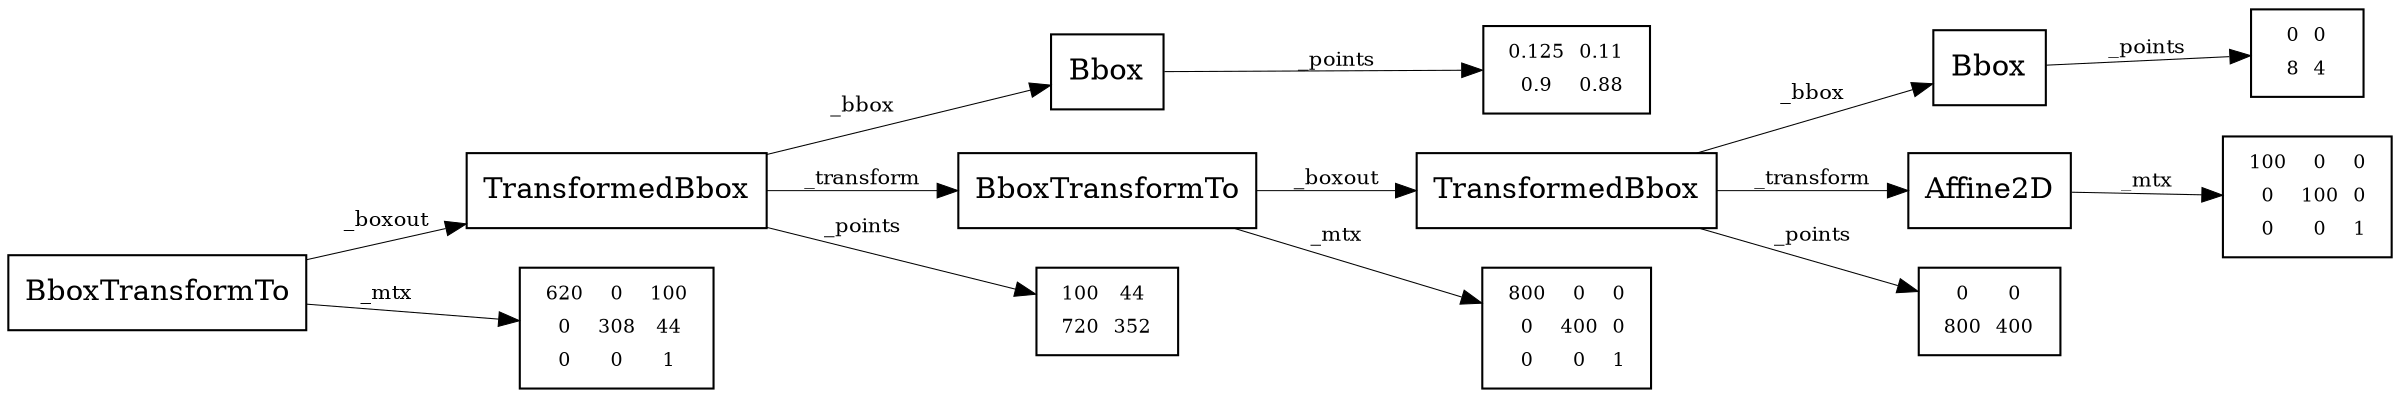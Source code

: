 digraph structs {
rankdir="LR";        
node [shape=record,style=filled];
edge [fontsize=10, penwidth=0.5];
obj_3210794188136[label="BboxTransformTo",fillcolor=white];
obj_3210794187968[label="TransformedBbox",fillcolor=white];
obj_3210794187744[label="Bbox",fillcolor=white];
obj_3210794183136[label=<<table border="0"><tr><td>0.125</td><td>0.11</td></tr><tr><td>0.9</td><td>0.88</td></tr></table>>,fillcolor=white, fontsize=9];
obj_3210794187744 -> obj_3210794183136[label="_points",style=solid];
obj_3210794187968 -> obj_3210794187744[label="_bbox",style=solid];
obj_3210794186176[label="BboxTransformTo",fillcolor=white];
obj_3210794186120[label="TransformedBbox",fillcolor=white];
obj_3210794186008[label="Bbox",fillcolor=white];
obj_3210793201216[label=<<table border="0"><tr><td>0</td><td>0</td></tr><tr><td>8</td><td>4</td></tr></table>>,fillcolor=white, fontsize=9];
obj_3210794186008 -> obj_3210793201216[label="_points",style=solid];
obj_3210794186120 -> obj_3210794186008[label="_bbox",style=solid];
obj_3210794186064[label="Affine2D",fillcolor=white];
obj_3210812216064[label=<<table border="0"><tr><td>100</td><td>0</td><td>0</td></tr><tr><td>0</td><td>100</td><td>0</td></tr><tr><td>0</td><td>0</td><td>1</td></tr></table>>,fillcolor=white, fontsize=9];
obj_3210794186064 -> obj_3210812216064[label="_mtx",style=solid];
obj_3210794186120 -> obj_3210794186064[label="_transform",style=solid];
obj_3210812024272[label=<<table border="0"><tr><td>0</td><td>0</td></tr><tr><td>800</td><td>400</td></tr></table>>,fillcolor=white, fontsize=9];
obj_3210794186120 -> obj_3210812024272[label="_points",style=solid];
obj_3210794186176 -> obj_3210794186120[label="_boxout",style=solid];
obj_3210812026592[label=<<table border="0"><tr><td>800</td><td>0</td><td>0</td></tr><tr><td>0</td><td>400</td><td>0</td></tr><tr><td>0</td><td>0</td><td>1</td></tr></table>>,fillcolor=white, fontsize=9];
obj_3210794186176 -> obj_3210812026592[label="_mtx",style=solid];
obj_3210794187968 -> obj_3210794186176[label="_transform",style=solid];
obj_3210812026752[label=<<table border="0"><tr><td>100</td><td>44</td></tr><tr><td>720</td><td>352</td></tr></table>>,fillcolor=white, fontsize=9];
obj_3210794187968 -> obj_3210812026752[label="_points",style=solid];
obj_3210794188136 -> obj_3210794187968[label="_boxout",style=solid];
obj_3210812026512[label=<<table border="0"><tr><td>620</td><td>0</td><td>100</td></tr><tr><td>0</td><td>308</td><td>44</td></tr><tr><td>0</td><td>0</td><td>1</td></tr></table>>,fillcolor=white, fontsize=9];
obj_3210794188136 -> obj_3210812026512[label="_mtx",style=solid];
}
